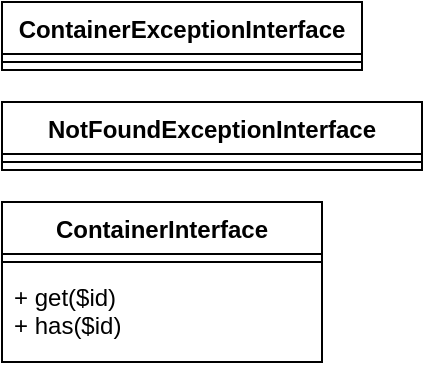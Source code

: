 <mxfile version="12.4.3" type="github" pages="2">
  <diagram id="Y9z27fQMQ548rKfHl-8H" name="container">
    <mxGraphModel dx="658" dy="780" grid="1" gridSize="10" guides="1" tooltips="1" connect="1" arrows="1" fold="1" page="1" pageScale="1" pageWidth="827" pageHeight="1169" math="0" shadow="0">
      <root>
        <mxCell id="0"/>
        <mxCell id="1" parent="0"/>
        <mxCell id="2jnbRiYJHceFeZPew3Fh-1" value="ContainerExceptionInterface" style="swimlane;fontStyle=1;align=center;verticalAlign=top;childLayout=stackLayout;horizontal=1;startSize=26;horizontalStack=0;resizeParent=1;resizeParentMax=0;resizeLast=0;collapsible=1;marginBottom=0;" vertex="1" parent="1">
          <mxGeometry x="100" y="130" width="180" height="34" as="geometry"/>
        </mxCell>
        <mxCell id="2jnbRiYJHceFeZPew3Fh-3" value="" style="line;strokeWidth=1;fillColor=none;align=left;verticalAlign=middle;spacingTop=-1;spacingLeft=3;spacingRight=3;rotatable=0;labelPosition=right;points=[];portConstraint=eastwest;" vertex="1" parent="2jnbRiYJHceFeZPew3Fh-1">
          <mxGeometry y="26" width="180" height="8" as="geometry"/>
        </mxCell>
        <mxCell id="2jnbRiYJHceFeZPew3Fh-6" value="ContainerInterface" style="swimlane;fontStyle=1;align=center;verticalAlign=top;childLayout=stackLayout;horizontal=1;startSize=26;horizontalStack=0;resizeParent=1;resizeParentMax=0;resizeLast=0;collapsible=1;marginBottom=0;" vertex="1" parent="1">
          <mxGeometry x="100" y="230" width="160" height="80" as="geometry"/>
        </mxCell>
        <mxCell id="2jnbRiYJHceFeZPew3Fh-8" value="" style="line;strokeWidth=1;fillColor=none;align=left;verticalAlign=middle;spacingTop=-1;spacingLeft=3;spacingRight=3;rotatable=0;labelPosition=right;points=[];portConstraint=eastwest;" vertex="1" parent="2jnbRiYJHceFeZPew3Fh-6">
          <mxGeometry y="26" width="160" height="8" as="geometry"/>
        </mxCell>
        <mxCell id="2jnbRiYJHceFeZPew3Fh-9" value="+ get($id)&#xa;+ has($id)" style="text;strokeColor=none;fillColor=none;align=left;verticalAlign=top;spacingLeft=4;spacingRight=4;overflow=hidden;rotatable=0;points=[[0,0.5],[1,0.5]];portConstraint=eastwest;" vertex="1" parent="2jnbRiYJHceFeZPew3Fh-6">
          <mxGeometry y="34" width="160" height="46" as="geometry"/>
        </mxCell>
        <mxCell id="2jnbRiYJHceFeZPew3Fh-10" value="NotFoundExceptionInterface" style="swimlane;fontStyle=1;align=center;verticalAlign=top;childLayout=stackLayout;horizontal=1;startSize=26;horizontalStack=0;resizeParent=1;resizeParentMax=0;resizeLast=0;collapsible=1;marginBottom=0;" vertex="1" parent="1">
          <mxGeometry x="100" y="180" width="210" height="34" as="geometry"/>
        </mxCell>
        <mxCell id="2jnbRiYJHceFeZPew3Fh-12" value="" style="line;strokeWidth=1;fillColor=none;align=left;verticalAlign=middle;spacingTop=-1;spacingLeft=3;spacingRight=3;rotatable=0;labelPosition=right;points=[];portConstraint=eastwest;" vertex="1" parent="2jnbRiYJHceFeZPew3Fh-10">
          <mxGeometry y="26" width="210" height="8" as="geometry"/>
        </mxCell>
      </root>
    </mxGraphModel>
  </diagram>
  <diagram id="KXbHXO8JPX2T9Kt6eXZK" name="第 2 页">
    <mxGraphModel dx="658" dy="780" grid="1" gridSize="10" guides="1" tooltips="1" connect="1" arrows="1" fold="1" page="1" pageScale="1" pageWidth="827" pageHeight="1169" math="0" shadow="0">
      <root>
        <mxCell id="LsozBk0eOmR1YyrkwK4a-0"/>
        <mxCell id="LsozBk0eOmR1YyrkwK4a-1" parent="LsozBk0eOmR1YyrkwK4a-0"/>
        <mxCell id="LsozBk0eOmR1YyrkwK4a-2" value="MessageInterface" style="swimlane;fontStyle=1;align=center;verticalAlign=top;childLayout=stackLayout;horizontal=1;startSize=26;horizontalStack=0;resizeParent=1;resizeParentMax=0;resizeLast=0;collapsible=1;marginBottom=0;" vertex="1" parent="LsozBk0eOmR1YyrkwK4a-1">
          <mxGeometry x="100" y="130" width="220" height="220" as="geometry"/>
        </mxCell>
        <mxCell id="LsozBk0eOmR1YyrkwK4a-4" value="" style="line;strokeWidth=1;fillColor=none;align=left;verticalAlign=middle;spacingTop=-1;spacingLeft=3;spacingRight=3;rotatable=0;labelPosition=right;points=[];portConstraint=eastwest;" vertex="1" parent="LsozBk0eOmR1YyrkwK4a-2">
          <mxGeometry y="26" width="220" height="8" as="geometry"/>
        </mxCell>
        <mxCell id="LsozBk0eOmR1YyrkwK4a-5" value="+ getProtocolVersion()&#xa;+ withProtocolVersion()&#xa;+ getHeaders()&#xa;+ hasHeader( $name )&#xa;+ getHeader( $name )&#xa;+ getHeaderLine( $name )&#xa;+ withHeader($name, $value)&#xa;+ withAddedHeader($name, $value)&#xa;+ withoutHeader($name)&#xa;+ getBody()&#xa;+ withBody(StreamInterface $body)" style="text;strokeColor=none;fillColor=none;align=left;verticalAlign=top;spacingLeft=4;spacingRight=4;overflow=hidden;rotatable=0;points=[[0,0.5],[1,0.5]];portConstraint=eastwest;" vertex="1" parent="LsozBk0eOmR1YyrkwK4a-2">
          <mxGeometry y="34" width="220" height="186" as="geometry"/>
        </mxCell>
        <mxCell id="LsozBk0eOmR1YyrkwK4a-10" value="RequestInterface" style="swimlane;fontStyle=1;align=center;verticalAlign=top;childLayout=stackLayout;horizontal=1;startSize=26;horizontalStack=0;resizeParent=1;resizeParentMax=0;resizeLast=0;collapsible=1;marginBottom=0;" vertex="1" parent="LsozBk0eOmR1YyrkwK4a-1">
          <mxGeometry x="70" y="420" width="300" height="140" as="geometry"/>
        </mxCell>
        <mxCell id="LsozBk0eOmR1YyrkwK4a-12" value="" style="line;strokeWidth=1;fillColor=none;align=left;verticalAlign=middle;spacingTop=-1;spacingLeft=3;spacingRight=3;rotatable=0;labelPosition=right;points=[];portConstraint=eastwest;" vertex="1" parent="LsozBk0eOmR1YyrkwK4a-10">
          <mxGeometry y="26" width="300" height="8" as="geometry"/>
        </mxCell>
        <mxCell id="LsozBk0eOmR1YyrkwK4a-13" value="+ getRequestTarget()&#xa;+ withRequestTarget($requestTarget)&#xa;+ getMethod()&#xa;+ withMethod($method)&#xa;+ getUri()&#xa;+withUri(UriInterface $uri, $preserveHost = false)&#xa;" style="text;strokeColor=none;fillColor=none;align=left;verticalAlign=top;spacingLeft=4;spacingRight=4;overflow=hidden;rotatable=0;points=[[0,0.5],[1,0.5]];portConstraint=eastwest;" vertex="1" parent="LsozBk0eOmR1YyrkwK4a-10">
          <mxGeometry y="34" width="300" height="106" as="geometry"/>
        </mxCell>
        <mxCell id="LsozBk0eOmR1YyrkwK4a-14" value="&amp;lt;&amp;lt;extend&amp;gt;&amp;gt;" style="edgeStyle=none;html=1;startArrow=open;endArrow=none;startSize=12;verticalAlign=bottom;dashed=1;labelBackgroundColor=none;entryX=0.5;entryY=0;entryDx=0;entryDy=0;" edge="1" parent="LsozBk0eOmR1YyrkwK4a-1" source="LsozBk0eOmR1YyrkwK4a-2" target="LsozBk0eOmR1YyrkwK4a-10">
          <mxGeometry width="160" relative="1" as="geometry">
            <mxPoint x="240" y="380" as="sourcePoint"/>
            <mxPoint x="400" y="380" as="targetPoint"/>
          </mxGeometry>
        </mxCell>
        <mxCell id="LsozBk0eOmR1YyrkwK4a-15" value="ResponseInterface" style="swimlane;fontStyle=1;align=center;verticalAlign=top;childLayout=stackLayout;horizontal=1;startSize=26;horizontalStack=0;resizeParent=1;resizeParentMax=0;resizeLast=0;collapsible=1;marginBottom=0;" vertex="1" parent="LsozBk0eOmR1YyrkwK4a-1">
          <mxGeometry x="490" y="195" width="230" height="110" as="geometry"/>
        </mxCell>
        <mxCell id="LsozBk0eOmR1YyrkwK4a-17" value="" style="line;strokeWidth=1;fillColor=none;align=left;verticalAlign=middle;spacingTop=-1;spacingLeft=3;spacingRight=3;rotatable=0;labelPosition=right;points=[];portConstraint=eastwest;" vertex="1" parent="LsozBk0eOmR1YyrkwK4a-15">
          <mxGeometry y="26" width="230" height="8" as="geometry"/>
        </mxCell>
        <mxCell id="LsozBk0eOmR1YyrkwK4a-18" value="+ getStatusCode()&#xa;+ withStatus($code, $reasonPhrase = &#39;&#39;)&#xa;+ getReasonPhrase()&#xa;" style="text;strokeColor=none;fillColor=none;align=left;verticalAlign=top;spacingLeft=4;spacingRight=4;overflow=hidden;rotatable=0;points=[[0,0.5],[1,0.5]];portConstraint=eastwest;" vertex="1" parent="LsozBk0eOmR1YyrkwK4a-15">
          <mxGeometry y="34" width="230" height="76" as="geometry"/>
        </mxCell>
        <mxCell id="LsozBk0eOmR1YyrkwK4a-19" value="&amp;lt;&amp;lt;extend&amp;gt;&amp;gt;" style="edgeStyle=none;html=1;startArrow=open;endArrow=none;startSize=12;verticalAlign=bottom;dashed=1;labelBackgroundColor=none;" edge="1" parent="LsozBk0eOmR1YyrkwK4a-1" source="LsozBk0eOmR1YyrkwK4a-2" target="LsozBk0eOmR1YyrkwK4a-15">
          <mxGeometry width="160" relative="1" as="geometry">
            <mxPoint x="380" y="110" as="sourcePoint"/>
            <mxPoint x="540" y="110" as="targetPoint"/>
          </mxGeometry>
        </mxCell>
      </root>
    </mxGraphModel>
  </diagram>
</mxfile>
